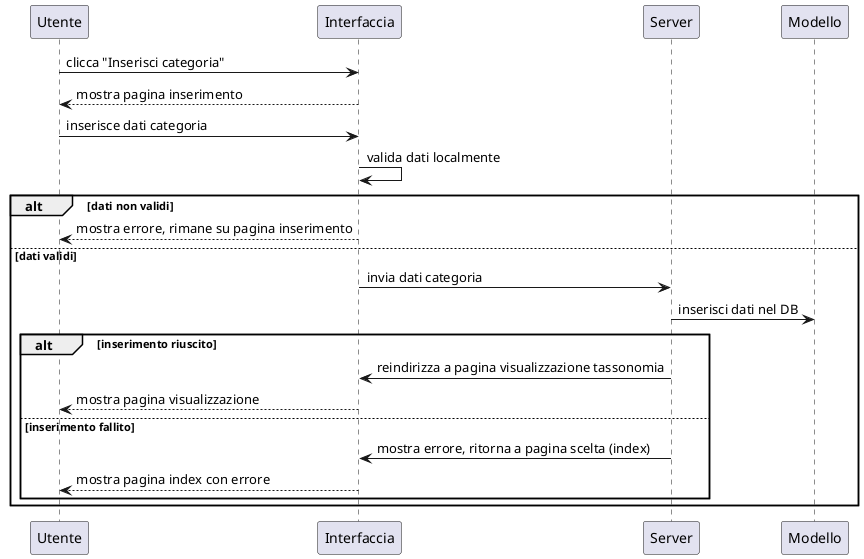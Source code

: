@startuml Crea_categoria_Sequenza
participant Utente
participant Interfaccia as UI
participant Server
participant Modello as DB

Utente -> UI : clicca "Inserisci categoria"
UI --> Utente : mostra pagina inserimento

Utente -> UI : inserisce dati categoria
UI -> UI : valida dati localmente

alt dati non validi
    UI --> Utente : mostra errore, rimane su pagina inserimento
else dati validi
    UI -> Server : invia dati categoria
    Server -> DB : inserisci dati nel DB

    alt inserimento riuscito
        Server -> UI : reindirizza a pagina visualizzazione tassonomia
        UI --> Utente : mostra pagina visualizzazione
    else inserimento fallito
        Server -> UI : mostra errore, ritorna a pagina scelta (index)
        UI --> Utente : mostra pagina index con errore
    end
end
@enduml
